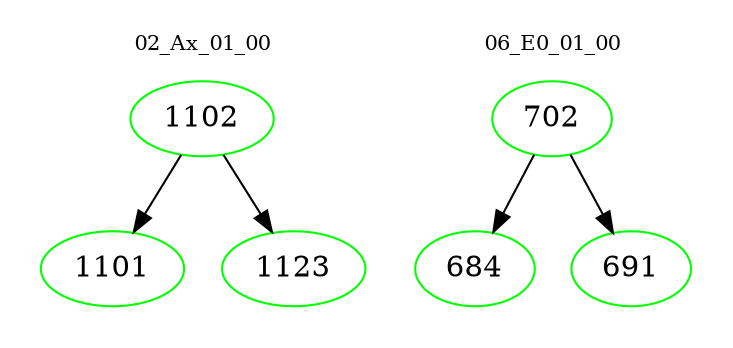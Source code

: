 digraph{
subgraph cluster_0 {
color = white
label = "02_Ax_01_00";
fontsize=10;
T0_1102 [label="1102", color="green"]
T0_1102 -> T0_1101 [color="black"]
T0_1101 [label="1101", color="green"]
T0_1102 -> T0_1123 [color="black"]
T0_1123 [label="1123", color="green"]
}
subgraph cluster_1 {
color = white
label = "06_E0_01_00";
fontsize=10;
T1_702 [label="702", color="green"]
T1_702 -> T1_684 [color="black"]
T1_684 [label="684", color="green"]
T1_702 -> T1_691 [color="black"]
T1_691 [label="691", color="green"]
}
}
